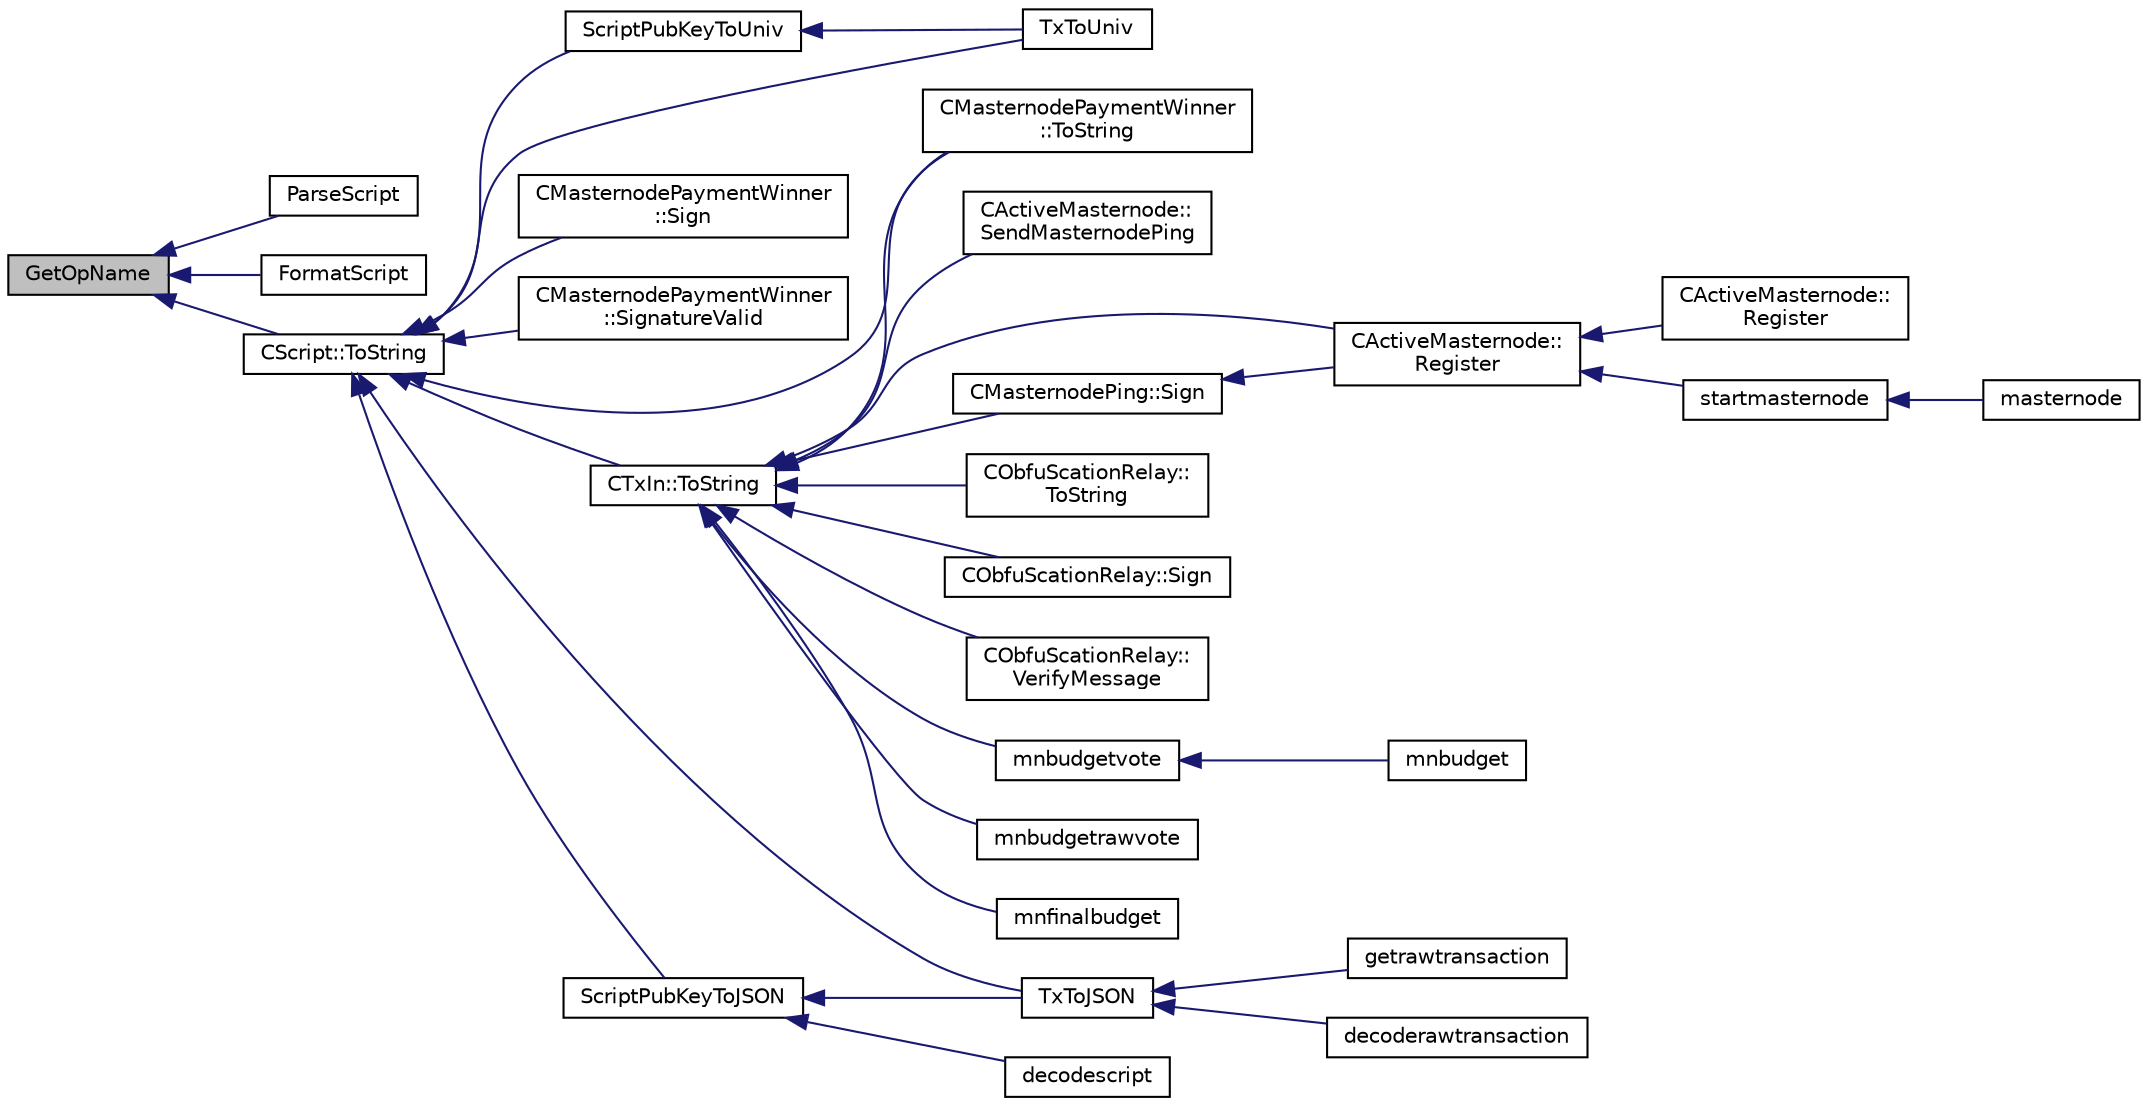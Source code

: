 digraph "GetOpName"
{
  edge [fontname="Helvetica",fontsize="10",labelfontname="Helvetica",labelfontsize="10"];
  node [fontname="Helvetica",fontsize="10",shape=record];
  rankdir="LR";
  Node1 [label="GetOpName",height=0.2,width=0.4,color="black", fillcolor="grey75", style="filled", fontcolor="black"];
  Node1 -> Node2 [dir="back",color="midnightblue",fontsize="10",style="solid",fontname="Helvetica"];
  Node2 [label="ParseScript",height=0.2,width=0.4,color="black", fillcolor="white", style="filled",URL="$core__read_8cpp.html#a360605a787c2a0c8929399919f0474dc"];
  Node1 -> Node3 [dir="back",color="midnightblue",fontsize="10",style="solid",fontname="Helvetica"];
  Node3 [label="FormatScript",height=0.2,width=0.4,color="black", fillcolor="white", style="filled",URL="$core__write_8cpp.html#abeb7405bc4dc9fcf98f3659b2e73d514"];
  Node1 -> Node4 [dir="back",color="midnightblue",fontsize="10",style="solid",fontname="Helvetica"];
  Node4 [label="CScript::ToString",height=0.2,width=0.4,color="black", fillcolor="white", style="filled",URL="$class_c_script.html#a05fe53ab8fc6a217036bb0d6d7f5d706"];
  Node4 -> Node5 [dir="back",color="midnightblue",fontsize="10",style="solid",fontname="Helvetica"];
  Node5 [label="ScriptPubKeyToUniv",height=0.2,width=0.4,color="black", fillcolor="white", style="filled",URL="$core__write_8cpp.html#a4a51bf7268adbdcd58e7af445ea4db61"];
  Node5 -> Node6 [dir="back",color="midnightblue",fontsize="10",style="solid",fontname="Helvetica"];
  Node6 [label="TxToUniv",height=0.2,width=0.4,color="black", fillcolor="white", style="filled",URL="$core__write_8cpp.html#aeb901ca565e3df0e3bc0c9863ad8f53a"];
  Node4 -> Node6 [dir="back",color="midnightblue",fontsize="10",style="solid",fontname="Helvetica"];
  Node4 -> Node7 [dir="back",color="midnightblue",fontsize="10",style="solid",fontname="Helvetica"];
  Node7 [label="CMasternodePaymentWinner\l::Sign",height=0.2,width=0.4,color="black", fillcolor="white", style="filled",URL="$class_c_masternode_payment_winner.html#abeb1dae2c5d21c30ae476e37f3453fd9"];
  Node4 -> Node8 [dir="back",color="midnightblue",fontsize="10",style="solid",fontname="Helvetica"];
  Node8 [label="CMasternodePaymentWinner\l::SignatureValid",height=0.2,width=0.4,color="black", fillcolor="white", style="filled",URL="$class_c_masternode_payment_winner.html#a7fa9251195562a7f0ef2d9c30748ba6c"];
  Node4 -> Node9 [dir="back",color="midnightblue",fontsize="10",style="solid",fontname="Helvetica"];
  Node9 [label="CMasternodePaymentWinner\l::ToString",height=0.2,width=0.4,color="black", fillcolor="white", style="filled",URL="$class_c_masternode_payment_winner.html#a188f4b487f9481bdcc6d5b052793512e"];
  Node4 -> Node10 [dir="back",color="midnightblue",fontsize="10",style="solid",fontname="Helvetica"];
  Node10 [label="CTxIn::ToString",height=0.2,width=0.4,color="black", fillcolor="white", style="filled",URL="$class_c_tx_in.html#a9f3dcba8a979ca7007448f8ad1d3c4c1"];
  Node10 -> Node11 [dir="back",color="midnightblue",fontsize="10",style="solid",fontname="Helvetica"];
  Node11 [label="CActiveMasternode::\lSendMasternodePing",height=0.2,width=0.4,color="black", fillcolor="white", style="filled",URL="$class_c_active_masternode.html#ae30a82106f2c0b6875344e39e49393c2",tooltip="Ping Masternode. "];
  Node10 -> Node12 [dir="back",color="midnightblue",fontsize="10",style="solid",fontname="Helvetica"];
  Node12 [label="CActiveMasternode::\lRegister",height=0.2,width=0.4,color="black", fillcolor="white", style="filled",URL="$class_c_active_masternode.html#ac53ffe35960cdf312e813de5942a9584",tooltip="Register any Masternode. "];
  Node12 -> Node13 [dir="back",color="midnightblue",fontsize="10",style="solid",fontname="Helvetica"];
  Node13 [label="CActiveMasternode::\lRegister",height=0.2,width=0.4,color="black", fillcolor="white", style="filled",URL="$class_c_active_masternode.html#a99e26870efec1ea98738cda1a5a85702",tooltip="Register remote Masternode. "];
  Node12 -> Node14 [dir="back",color="midnightblue",fontsize="10",style="solid",fontname="Helvetica"];
  Node14 [label="startmasternode",height=0.2,width=0.4,color="black", fillcolor="white", style="filled",URL="$rpcmasternode_8cpp.html#ab37c9f565d5d9dbb3e695422e3474b00"];
  Node14 -> Node15 [dir="back",color="midnightblue",fontsize="10",style="solid",fontname="Helvetica"];
  Node15 [label="masternode",height=0.2,width=0.4,color="black", fillcolor="white", style="filled",URL="$rpcmasternode_8cpp.html#a30609e443aeb47c29ed0878d16b1b5e1"];
  Node10 -> Node9 [dir="back",color="midnightblue",fontsize="10",style="solid",fontname="Helvetica"];
  Node10 -> Node16 [dir="back",color="midnightblue",fontsize="10",style="solid",fontname="Helvetica"];
  Node16 [label="CMasternodePing::Sign",height=0.2,width=0.4,color="black", fillcolor="white", style="filled",URL="$class_c_masternode_ping.html#afa3eb82ae9457cc135089d83ae7719ea"];
  Node16 -> Node12 [dir="back",color="midnightblue",fontsize="10",style="solid",fontname="Helvetica"];
  Node10 -> Node17 [dir="back",color="midnightblue",fontsize="10",style="solid",fontname="Helvetica"];
  Node17 [label="CObfuScationRelay::\lToString",height=0.2,width=0.4,color="black", fillcolor="white", style="filled",URL="$class_c_obfu_scation_relay.html#a193896557689f778a5381ea8dc7e66b8"];
  Node10 -> Node18 [dir="back",color="midnightblue",fontsize="10",style="solid",fontname="Helvetica"];
  Node18 [label="CObfuScationRelay::Sign",height=0.2,width=0.4,color="black", fillcolor="white", style="filled",URL="$class_c_obfu_scation_relay.html#a6a0c143f5d9536a64bcb1745d2011761"];
  Node10 -> Node19 [dir="back",color="midnightblue",fontsize="10",style="solid",fontname="Helvetica"];
  Node19 [label="CObfuScationRelay::\lVerifyMessage",height=0.2,width=0.4,color="black", fillcolor="white", style="filled",URL="$class_c_obfu_scation_relay.html#aa76fd65563c22d322350e09b2b876e9d"];
  Node10 -> Node20 [dir="back",color="midnightblue",fontsize="10",style="solid",fontname="Helvetica"];
  Node20 [label="mnbudgetvote",height=0.2,width=0.4,color="black", fillcolor="white", style="filled",URL="$rpcmasternode-budget_8cpp.html#a56da074ff2f33c0ef53bb451c67c0761"];
  Node20 -> Node21 [dir="back",color="midnightblue",fontsize="10",style="solid",fontname="Helvetica"];
  Node21 [label="mnbudget",height=0.2,width=0.4,color="black", fillcolor="white", style="filled",URL="$rpcmasternode-budget_8cpp.html#aeabbf924be4d2ce4bedb28a394e1fc6b"];
  Node10 -> Node22 [dir="back",color="midnightblue",fontsize="10",style="solid",fontname="Helvetica"];
  Node22 [label="mnbudgetrawvote",height=0.2,width=0.4,color="black", fillcolor="white", style="filled",URL="$rpcmasternode-budget_8cpp.html#a3ae70ddb7080492d70c053fdf06320f7"];
  Node10 -> Node23 [dir="back",color="midnightblue",fontsize="10",style="solid",fontname="Helvetica"];
  Node23 [label="mnfinalbudget",height=0.2,width=0.4,color="black", fillcolor="white", style="filled",URL="$rpcmasternode-budget_8cpp.html#a9377cde49f5b62904aafb46d7d3c5e7c"];
  Node4 -> Node24 [dir="back",color="midnightblue",fontsize="10",style="solid",fontname="Helvetica"];
  Node24 [label="ScriptPubKeyToJSON",height=0.2,width=0.4,color="black", fillcolor="white", style="filled",URL="$rpcrawtransaction_8cpp.html#acb6efc0d76394e3858fe7451148069c2"];
  Node24 -> Node25 [dir="back",color="midnightblue",fontsize="10",style="solid",fontname="Helvetica"];
  Node25 [label="TxToJSON",height=0.2,width=0.4,color="black", fillcolor="white", style="filled",URL="$rpcrawtransaction_8cpp.html#a366b04dae2aae86eee356cc85d759268"];
  Node25 -> Node26 [dir="back",color="midnightblue",fontsize="10",style="solid",fontname="Helvetica"];
  Node26 [label="getrawtransaction",height=0.2,width=0.4,color="black", fillcolor="white", style="filled",URL="$rpcrawtransaction_8cpp.html#a12e1b8a05d99d1544e5343c2282cc55a"];
  Node25 -> Node27 [dir="back",color="midnightblue",fontsize="10",style="solid",fontname="Helvetica"];
  Node27 [label="decoderawtransaction",height=0.2,width=0.4,color="black", fillcolor="white", style="filled",URL="$rpcrawtransaction_8cpp.html#a6775c600b1bfdbb22f38e5f1cd27cfea"];
  Node24 -> Node28 [dir="back",color="midnightblue",fontsize="10",style="solid",fontname="Helvetica"];
  Node28 [label="decodescript",height=0.2,width=0.4,color="black", fillcolor="white", style="filled",URL="$rpcrawtransaction_8cpp.html#a342172992e2fa92490e8d83c2e95e87e"];
  Node4 -> Node25 [dir="back",color="midnightblue",fontsize="10",style="solid",fontname="Helvetica"];
}
